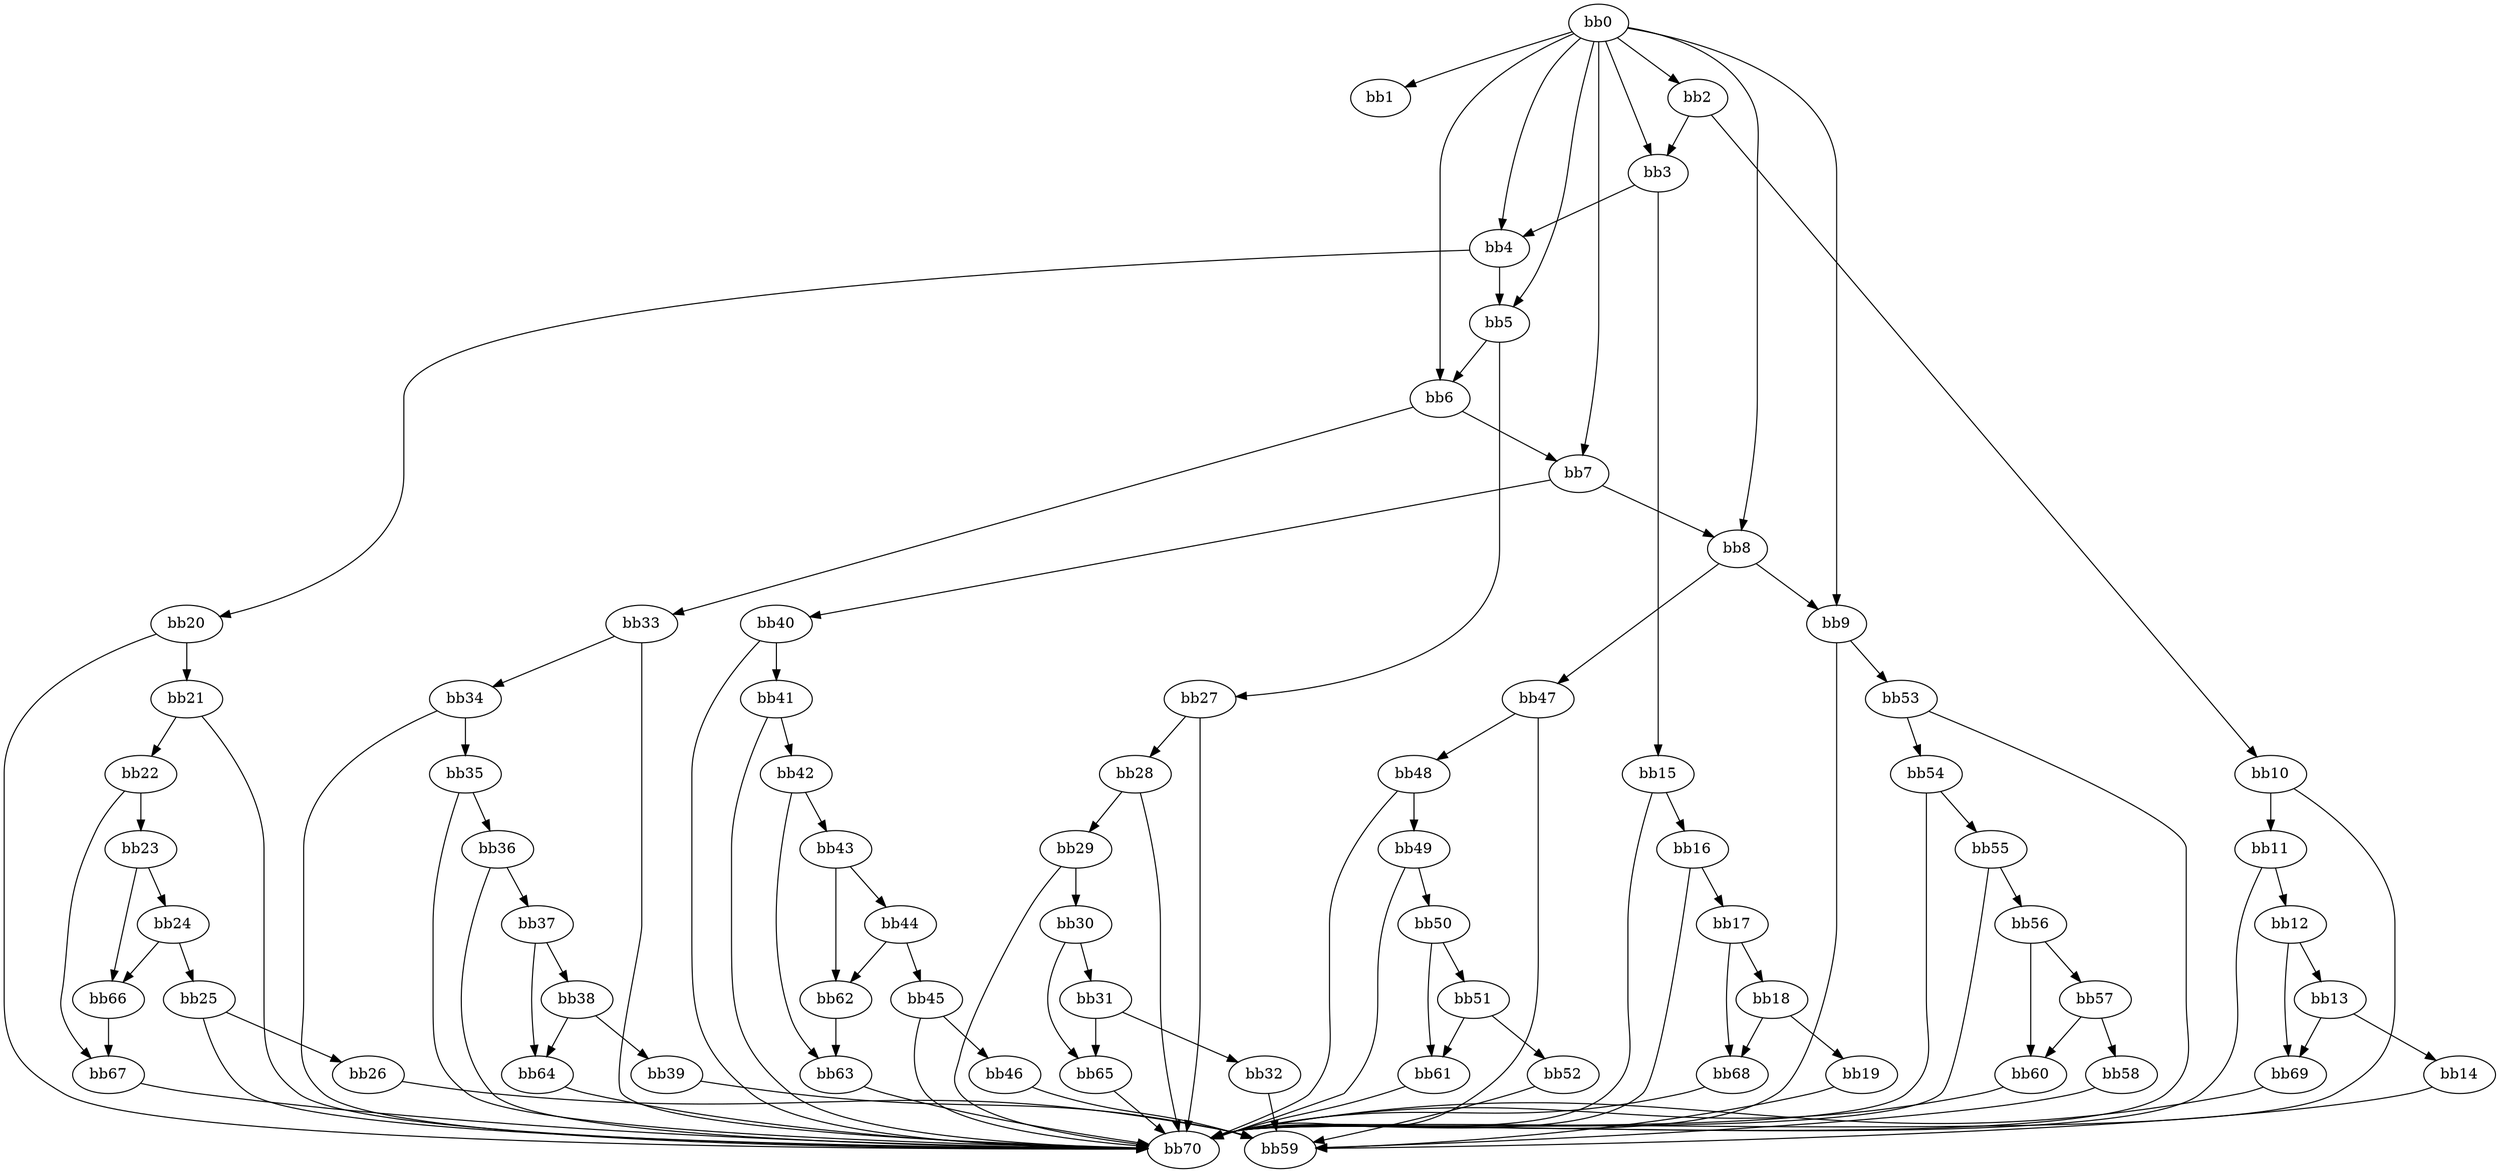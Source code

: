 digraph {
    0 [ label = "bb0\l" ]
    1 [ label = "bb1\l" ]
    2 [ label = "bb2\l" ]
    3 [ label = "bb3\l" ]
    4 [ label = "bb4\l" ]
    5 [ label = "bb5\l" ]
    6 [ label = "bb6\l" ]
    7 [ label = "bb7\l" ]
    8 [ label = "bb8\l" ]
    9 [ label = "bb9\l" ]
    10 [ label = "bb10\l" ]
    11 [ label = "bb11\l" ]
    12 [ label = "bb12\l" ]
    13 [ label = "bb13\l" ]
    14 [ label = "bb14\l" ]
    15 [ label = "bb15\l" ]
    16 [ label = "bb16\l" ]
    17 [ label = "bb17\l" ]
    18 [ label = "bb18\l" ]
    19 [ label = "bb19\l" ]
    20 [ label = "bb20\l" ]
    21 [ label = "bb21\l" ]
    22 [ label = "bb22\l" ]
    23 [ label = "bb23\l" ]
    24 [ label = "bb24\l" ]
    25 [ label = "bb25\l" ]
    26 [ label = "bb26\l" ]
    27 [ label = "bb27\l" ]
    28 [ label = "bb28\l" ]
    29 [ label = "bb29\l" ]
    30 [ label = "bb30\l" ]
    31 [ label = "bb31\l" ]
    32 [ label = "bb32\l" ]
    33 [ label = "bb33\l" ]
    34 [ label = "bb34\l" ]
    35 [ label = "bb35\l" ]
    36 [ label = "bb36\l" ]
    37 [ label = "bb37\l" ]
    38 [ label = "bb38\l" ]
    39 [ label = "bb39\l" ]
    40 [ label = "bb40\l" ]
    41 [ label = "bb41\l" ]
    42 [ label = "bb42\l" ]
    43 [ label = "bb43\l" ]
    44 [ label = "bb44\l" ]
    45 [ label = "bb45\l" ]
    46 [ label = "bb46\l" ]
    47 [ label = "bb47\l" ]
    48 [ label = "bb48\l" ]
    49 [ label = "bb49\l" ]
    50 [ label = "bb50\l" ]
    51 [ label = "bb51\l" ]
    52 [ label = "bb52\l" ]
    53 [ label = "bb53\l" ]
    54 [ label = "bb54\l" ]
    55 [ label = "bb55\l" ]
    56 [ label = "bb56\l" ]
    57 [ label = "bb57\l" ]
    58 [ label = "bb58\l" ]
    59 [ label = "bb59\l" ]
    60 [ label = "bb60\l" ]
    61 [ label = "bb61\l" ]
    62 [ label = "bb62\l" ]
    63 [ label = "bb63\l" ]
    64 [ label = "bb64\l" ]
    65 [ label = "bb65\l" ]
    66 [ label = "bb66\l" ]
    67 [ label = "bb67\l" ]
    68 [ label = "bb68\l" ]
    69 [ label = "bb69\l" ]
    70 [ label = "bb70\l" ]
    0 -> 1 [ ]
    0 -> 2 [ ]
    0 -> 3 [ ]
    0 -> 4 [ ]
    0 -> 5 [ ]
    0 -> 6 [ ]
    0 -> 7 [ ]
    0 -> 8 [ ]
    0 -> 9 [ ]
    2 -> 3 [ ]
    2 -> 10 [ ]
    3 -> 4 [ ]
    3 -> 15 [ ]
    4 -> 5 [ ]
    4 -> 20 [ ]
    5 -> 6 [ ]
    5 -> 27 [ ]
    6 -> 7 [ ]
    6 -> 33 [ ]
    7 -> 8 [ ]
    7 -> 40 [ ]
    8 -> 9 [ ]
    8 -> 47 [ ]
    9 -> 53 [ ]
    9 -> 70 [ ]
    10 -> 11 [ ]
    10 -> 70 [ ]
    11 -> 12 [ ]
    11 -> 70 [ ]
    12 -> 13 [ ]
    12 -> 69 [ ]
    13 -> 14 [ ]
    13 -> 69 [ ]
    14 -> 59 [ ]
    15 -> 16 [ ]
    15 -> 70 [ ]
    16 -> 17 [ ]
    16 -> 70 [ ]
    17 -> 18 [ ]
    17 -> 68 [ ]
    18 -> 19 [ ]
    18 -> 68 [ ]
    19 -> 59 [ ]
    20 -> 21 [ ]
    20 -> 70 [ ]
    21 -> 22 [ ]
    21 -> 70 [ ]
    22 -> 23 [ ]
    22 -> 67 [ ]
    23 -> 24 [ ]
    23 -> 66 [ ]
    24 -> 25 [ ]
    24 -> 66 [ ]
    25 -> 26 [ ]
    25 -> 70 [ ]
    26 -> 59 [ ]
    27 -> 28 [ ]
    27 -> 70 [ ]
    28 -> 29 [ ]
    28 -> 70 [ ]
    29 -> 30 [ ]
    29 -> 70 [ ]
    30 -> 31 [ ]
    30 -> 65 [ ]
    31 -> 32 [ ]
    31 -> 65 [ ]
    32 -> 59 [ ]
    33 -> 34 [ ]
    33 -> 70 [ ]
    34 -> 35 [ ]
    34 -> 70 [ ]
    35 -> 36 [ ]
    35 -> 70 [ ]
    36 -> 37 [ ]
    36 -> 70 [ ]
    37 -> 38 [ ]
    37 -> 64 [ ]
    38 -> 39 [ ]
    38 -> 64 [ ]
    39 -> 59 [ ]
    40 -> 41 [ ]
    40 -> 70 [ ]
    41 -> 42 [ ]
    41 -> 70 [ ]
    42 -> 43 [ ]
    42 -> 63 [ ]
    43 -> 44 [ ]
    43 -> 62 [ ]
    44 -> 45 [ ]
    44 -> 62 [ ]
    45 -> 46 [ ]
    45 -> 70 [ ]
    46 -> 59 [ ]
    47 -> 48 [ ]
    47 -> 70 [ ]
    48 -> 49 [ ]
    48 -> 70 [ ]
    49 -> 50 [ ]
    49 -> 70 [ ]
    50 -> 51 [ ]
    50 -> 61 [ ]
    51 -> 52 [ ]
    51 -> 61 [ ]
    52 -> 59 [ ]
    53 -> 54 [ ]
    53 -> 70 [ ]
    54 -> 55 [ ]
    54 -> 70 [ ]
    55 -> 56 [ ]
    55 -> 70 [ ]
    56 -> 57 [ ]
    56 -> 60 [ ]
    57 -> 58 [ ]
    57 -> 60 [ ]
    58 -> 59 [ ]
    60 -> 70 [ ]
    61 -> 70 [ ]
    62 -> 63 [ ]
    63 -> 70 [ ]
    64 -> 70 [ ]
    65 -> 70 [ ]
    66 -> 67 [ ]
    67 -> 70 [ ]
    68 -> 70 [ ]
    69 -> 70 [ ]
}

